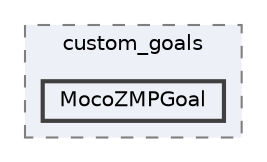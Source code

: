 digraph "C:/dev/MocoExtendProblem/custom_goals/MocoZMPGoal"
{
 // LATEX_PDF_SIZE
  bgcolor="transparent";
  edge [fontname=Helvetica,fontsize=10,labelfontname=Helvetica,labelfontsize=10];
  node [fontname=Helvetica,fontsize=10,shape=box,height=0.2,width=0.4];
  compound=true
  subgraph clusterdir_d53e5ab7147020051365374404e3c758 {
    graph [ bgcolor="#edf0f7", pencolor="grey50", label="custom_goals", fontname=Helvetica,fontsize=10 style="filled,dashed", URL="dir_d53e5ab7147020051365374404e3c758.html",tooltip=""]
  dir_f846a7baa9afdde6093f942bd5a6644c [label="MocoZMPGoal", fillcolor="#edf0f7", color="grey25", style="filled,bold", URL="dir_f846a7baa9afdde6093f942bd5a6644c.html",tooltip=""];
  }
}
